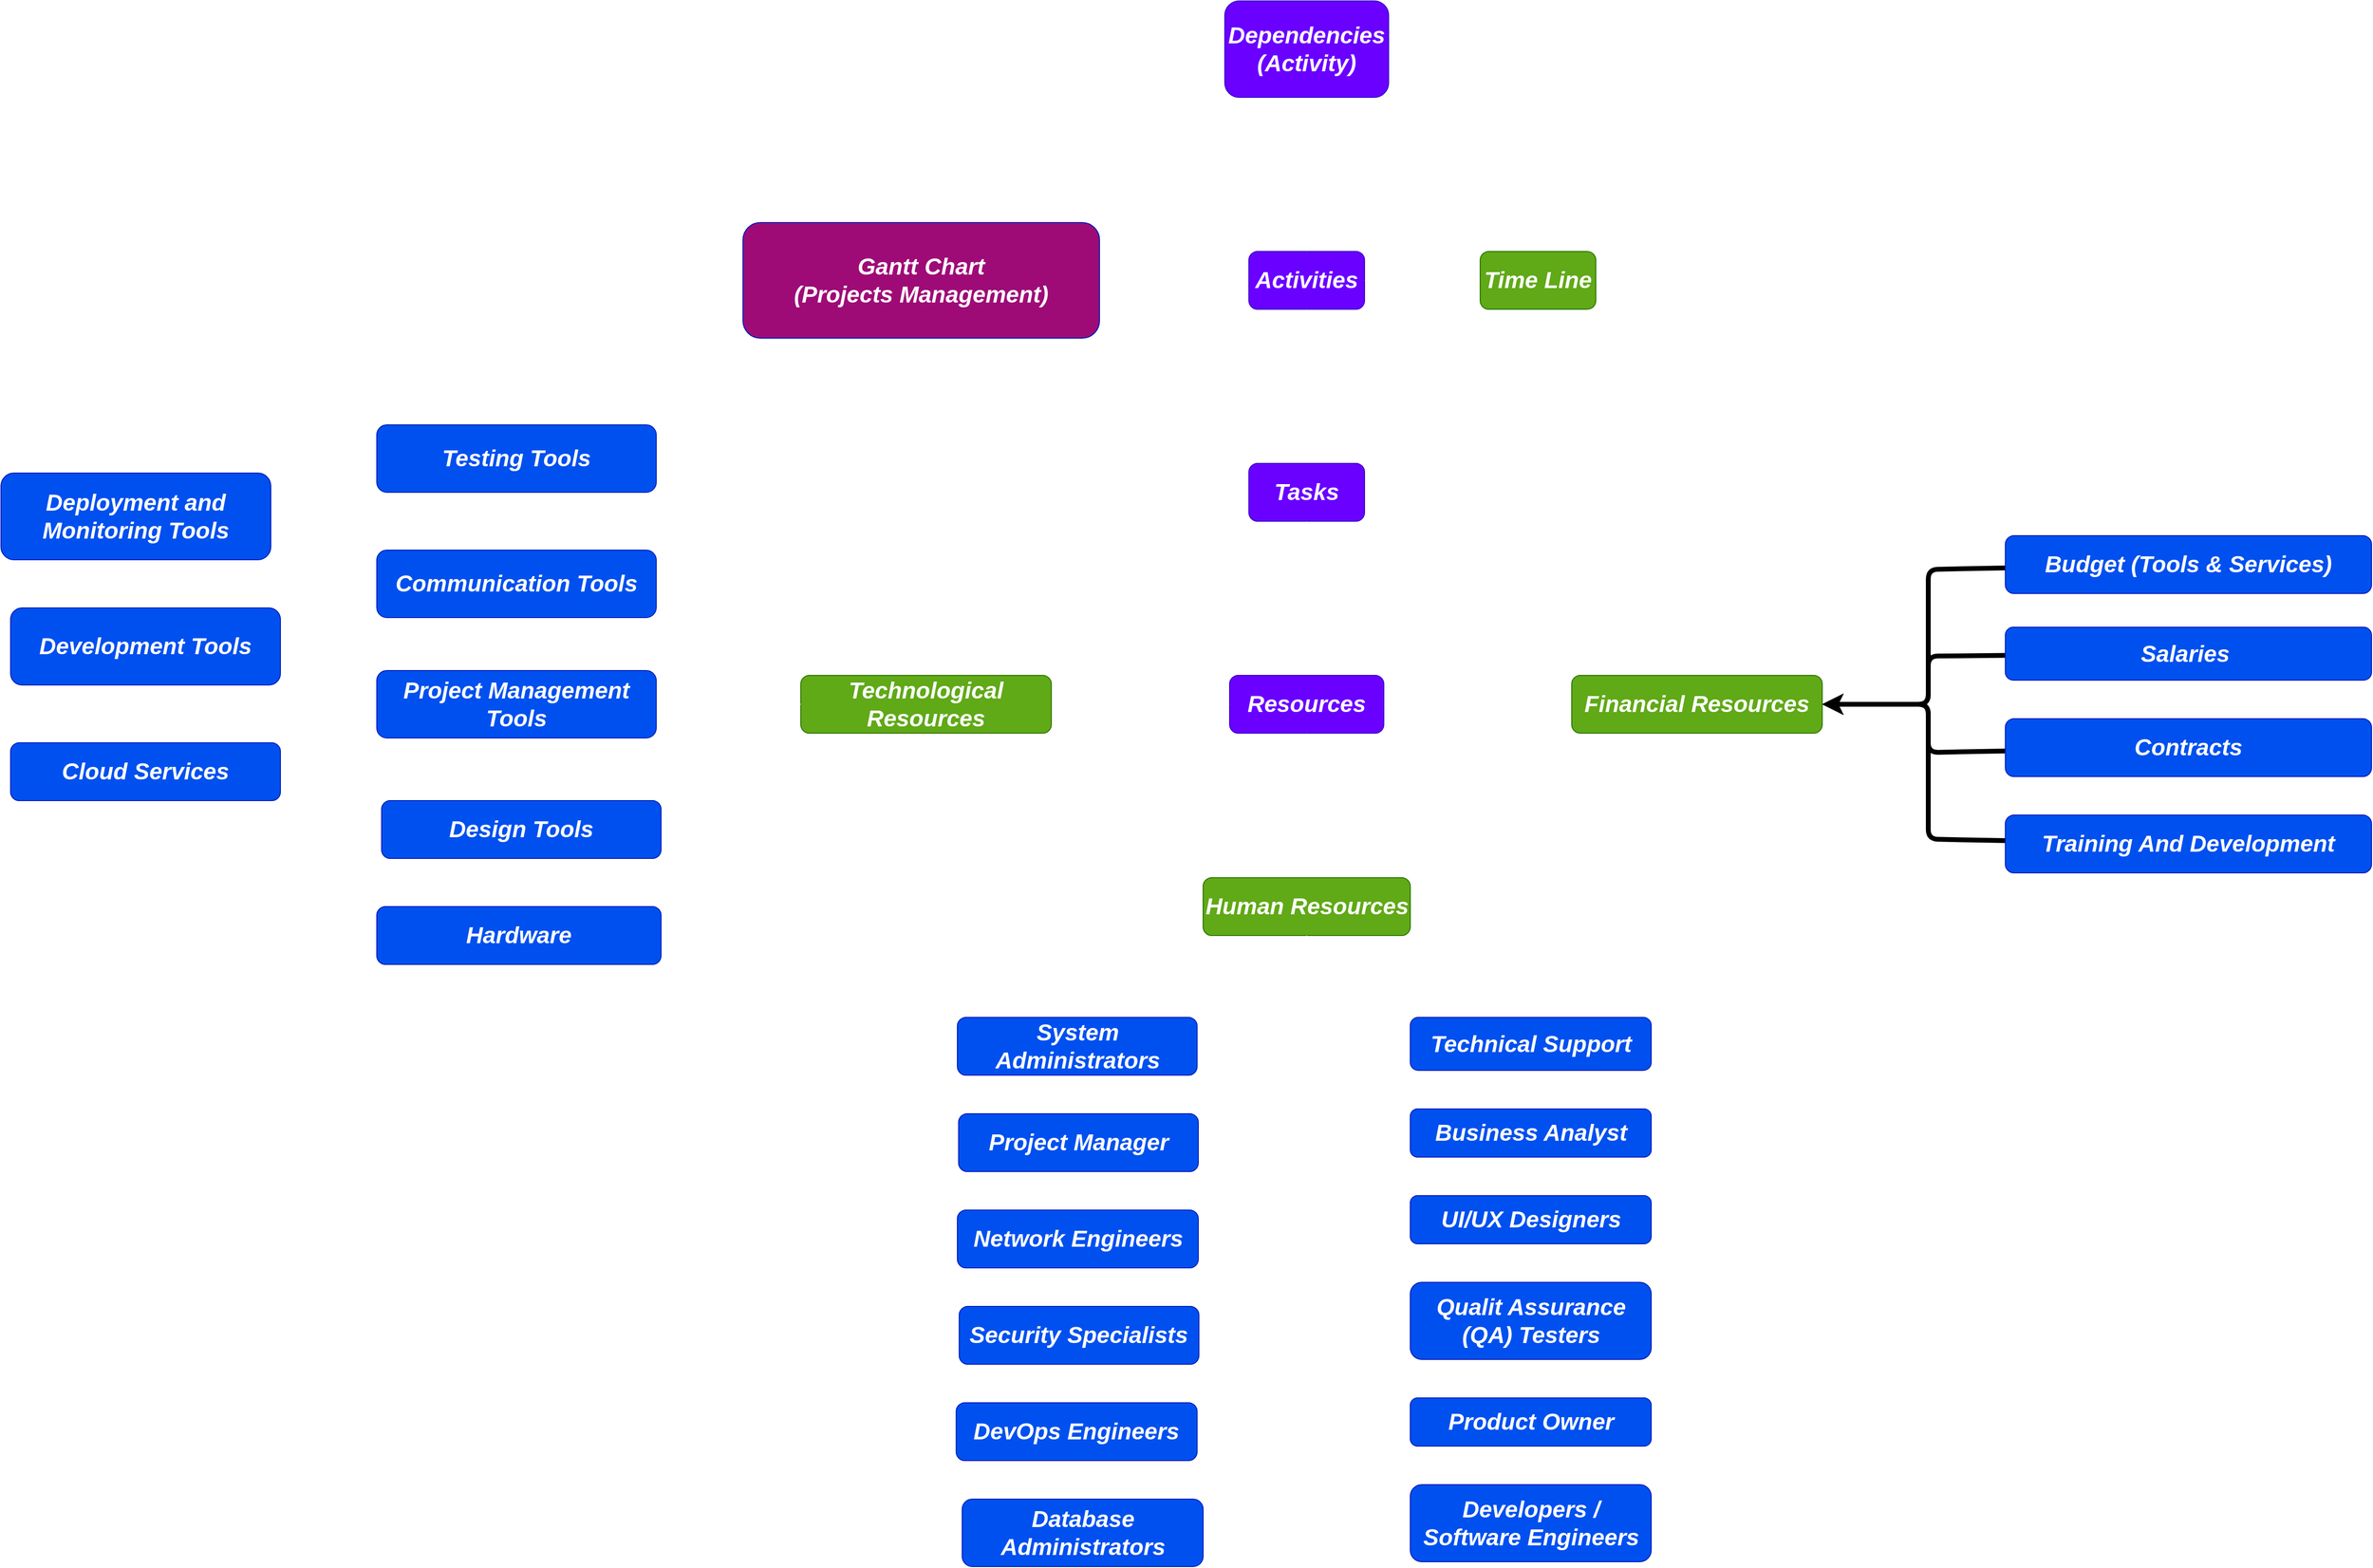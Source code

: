 <mxfile>
    <diagram id="g7H8T5qK6TGrHh2ML3JJ" name="Page-1">
        <mxGraphModel dx="3229" dy="1269" grid="1" gridSize="10" guides="1" tooltips="1" connect="1" arrows="1" fold="1" page="1" pageScale="1" pageWidth="850" pageHeight="1100" math="0" shadow="0">
            <root>
                <mxCell id="0"/>
                <mxCell id="1" parent="0"/>
                <mxCell id="47" style="edgeStyle=none;html=1;entryX=1;entryY=0.5;entryDx=0;entryDy=0;fontSize=24;fillColor=#d80073;strokeColor=#FFFFFF;strokeWidth=5;fontStyle=3" parent="1" source="2" target="46" edge="1">
                    <mxGeometry relative="1" as="geometry"/>
                </mxCell>
                <mxCell id="2" value="&lt;font style=&quot;font-size: 24px;&quot;&gt;Activities&lt;/font&gt;" style="rounded=1;whiteSpace=wrap;html=1;fillColor=#6a00ff;fontColor=#ffffff;strokeColor=#3700CC;fontStyle=3;fontSize=24;" parent="1" vertex="1">
                    <mxGeometry x="-75" y="610" width="120" height="60" as="geometry"/>
                </mxCell>
                <mxCell id="4" style="edgeStyle=none;html=1;entryX=1;entryY=0.5;entryDx=0;entryDy=0;fontSize=24;fillColor=#60a917;strokeColor=#FFFFFF;strokeWidth=5;fontStyle=3" parent="1" source="3" target="2" edge="1">
                    <mxGeometry relative="1" as="geometry"/>
                </mxCell>
                <mxCell id="15" style="edgeStyle=none;html=1;entryX=1;entryY=0.5;entryDx=0;entryDy=0;fontSize=24;fillColor=#60a917;strokeColor=#FFFFFF;strokeWidth=5;fontStyle=3" parent="1" source="3" target="13" edge="1">
                    <mxGeometry relative="1" as="geometry">
                        <Array as="points">
                            <mxPoint x="225" y="400"/>
                        </Array>
                    </mxGeometry>
                </mxCell>
                <mxCell id="17" style="edgeStyle=none;html=1;entryX=1;entryY=0.5;entryDx=0;entryDy=0;fontSize=24;fillColor=#60a917;strokeColor=#FFFFFF;strokeWidth=5;fontStyle=3" parent="1" source="3" target="11" edge="1">
                    <mxGeometry relative="1" as="geometry">
                        <Array as="points">
                            <mxPoint x="225" y="860"/>
                        </Array>
                    </mxGeometry>
                </mxCell>
                <mxCell id="3" value="&lt;font style=&quot;font-size: 24px;&quot;&gt;Time Line&lt;/font&gt;" style="rounded=1;whiteSpace=wrap;html=1;fillColor=#60a917;fontColor=#ffffff;strokeColor=#2D7600;fontStyle=3;fontSize=24;" parent="1" vertex="1">
                    <mxGeometry x="165" y="610" width="120" height="60" as="geometry"/>
                </mxCell>
                <mxCell id="16" style="edgeStyle=none;html=1;fontSize=24;fillColor=#6a00ff;strokeColor=#FFFFFF;strokeWidth=5;fontStyle=3" parent="1" source="11" target="2" edge="1">
                    <mxGeometry relative="1" as="geometry"/>
                </mxCell>
                <mxCell id="11" value="Tasks" style="rounded=1;whiteSpace=wrap;html=1;fontSize=24;fillColor=#6a00ff;fontColor=#ffffff;strokeColor=#3700CC;fontStyle=3" parent="1" vertex="1">
                    <mxGeometry x="-75" y="830" width="120" height="60" as="geometry"/>
                </mxCell>
                <mxCell id="14" style="edgeStyle=none;html=1;fontSize=24;fillColor=#6a00ff;strokeColor=#FFFFFF;strokeWidth=5;fontStyle=3" parent="1" source="13" target="2" edge="1">
                    <mxGeometry relative="1" as="geometry"/>
                </mxCell>
                <mxCell id="13" value="Dependencies&lt;br style=&quot;font-size: 24px;&quot;&gt;(Activity)" style="rounded=1;whiteSpace=wrap;html=1;fontSize=24;fillColor=#6a00ff;fontColor=#ffffff;strokeColor=#3700CC;fontStyle=3" parent="1" vertex="1">
                    <mxGeometry x="-100" y="350" width="170" height="100" as="geometry"/>
                </mxCell>
                <mxCell id="23" style="edgeStyle=none;html=1;fontSize=24;exitX=0.5;exitY=0;exitDx=0;exitDy=0;fillColor=#6a00ff;strokeColor=#FFFFFF;strokeWidth=5;fontStyle=3" parent="1" source="19" target="11" edge="1">
                    <mxGeometry relative="1" as="geometry">
                        <mxPoint x="-15" y="1050" as="sourcePoint"/>
                    </mxGeometry>
                </mxCell>
                <mxCell id="19" value="Resources" style="rounded=1;whiteSpace=wrap;html=1;fontSize=24;fillColor=#6a00ff;fontColor=#ffffff;strokeColor=#3700CC;fontStyle=3" parent="1" vertex="1">
                    <mxGeometry x="-95" y="1050" width="160" height="60" as="geometry"/>
                </mxCell>
                <mxCell id="45" style="edgeStyle=none;html=1;fontSize=24;fillColor=#60a917;strokeColor=#FFFFFF;strokeWidth=5;fontStyle=3" parent="1" source="40" target="19" edge="1">
                    <mxGeometry relative="1" as="geometry"/>
                </mxCell>
                <mxCell id="40" value="Financial Resources" style="rounded=1;whiteSpace=wrap;html=1;fontSize=24;fillColor=#60a917;fontColor=#ffffff;strokeColor=#2D7600;fontStyle=3" parent="1" vertex="1">
                    <mxGeometry x="260" y="1050" width="260" height="60" as="geometry"/>
                </mxCell>
                <mxCell id="43" style="edgeStyle=none;html=1;fontSize=24;fillColor=#60a917;strokeColor=#FFFFFF;strokeWidth=5;fontStyle=3" parent="1" source="41" target="19" edge="1">
                    <mxGeometry relative="1" as="geometry"/>
                </mxCell>
                <mxCell id="41" value="Human Resources" style="rounded=1;whiteSpace=wrap;html=1;fontSize=24;fillColor=#60a917;fontColor=#ffffff;strokeColor=#2D7600;fontStyle=3" parent="1" vertex="1">
                    <mxGeometry x="-122.5" y="1260" width="215" height="60" as="geometry"/>
                </mxCell>
                <mxCell id="44" style="edgeStyle=none;html=1;fontSize=24;fillColor=#60a917;strokeColor=#FFFFFF;strokeWidth=5;fontStyle=3" parent="1" source="42" target="19" edge="1">
                    <mxGeometry relative="1" as="geometry"/>
                </mxCell>
                <mxCell id="42" value="Technological Resources" style="rounded=1;whiteSpace=wrap;html=1;fontSize=24;fillColor=#60a917;fontColor=#ffffff;strokeColor=#2D7600;fontStyle=3" parent="1" vertex="1">
                    <mxGeometry x="-540" y="1050" width="260" height="60" as="geometry"/>
                </mxCell>
                <mxCell id="46" value="&lt;font style=&quot;font-size: 24px;&quot;&gt;&lt;span style=&quot;font-size: 24px;&quot;&gt;Gantt Chart&lt;br&gt;(Projects Management)&lt;br&gt;&lt;/span&gt;&lt;/font&gt;" style="rounded=1;whiteSpace=wrap;html=1;fontSize=24;fillColor=#9E0B77;strokeColor=#001DBC;fontStyle=3;fontColor=#ffffff;" parent="1" vertex="1">
                    <mxGeometry x="-600" y="580" width="370" height="120" as="geometry"/>
                </mxCell>
                <mxCell id="83" style="edgeStyle=none;html=1;entryX=0.5;entryY=1;entryDx=0;entryDy=0;fontSize=24;fillColor=#f5f5f5;strokeColor=#FFFFFF;strokeWidth=5;fontStyle=3" parent="1" source="48" target="41" edge="1">
                    <mxGeometry relative="1" as="geometry">
                        <Array as="points">
                            <mxPoint x="-15" y="1535"/>
                        </Array>
                    </mxGeometry>
                </mxCell>
                <mxCell id="48" value="Project Manager" style="rounded=1;whiteSpace=wrap;html=1;fontSize=24;fillColor=#0050ef;fontColor=#ffffff;strokeColor=#001DBC;fontStyle=3;gradientColor=none;" parent="1" vertex="1">
                    <mxGeometry x="-376.25" y="1505" width="248.75" height="60" as="geometry"/>
                </mxCell>
                <mxCell id="86" style="edgeStyle=none;html=1;entryX=0.5;entryY=1;entryDx=0;entryDy=0;fillColor=#f5f5f5;strokeColor=#FFFFFF;strokeWidth=5;fontStyle=3;fontSize=24;" parent="1" source="49" target="41" edge="1">
                    <mxGeometry relative="1" as="geometry">
                        <Array as="points">
                            <mxPoint x="-15" y="1615"/>
                        </Array>
                    </mxGeometry>
                </mxCell>
                <mxCell id="49" value="UI/UX Designers" style="rounded=1;whiteSpace=wrap;html=1;fontSize=24;fillColor=#0050ef;fontColor=#ffffff;strokeColor=#001DBC;fontStyle=3;gradientColor=none;" parent="1" vertex="1">
                    <mxGeometry x="92.5" y="1590" width="250" height="50" as="geometry"/>
                </mxCell>
                <mxCell id="91" style="edgeStyle=none;html=1;entryX=0.5;entryY=1;entryDx=0;entryDy=0;fillColor=#f5f5f5;strokeColor=#FFFFFF;strokeWidth=5;fontStyle=3;fontSize=24;" parent="1" source="50" target="41" edge="1">
                    <mxGeometry relative="1" as="geometry">
                        <Array as="points">
                            <mxPoint x="-15" y="1940"/>
                        </Array>
                    </mxGeometry>
                </mxCell>
                <mxCell id="50" value="Database Administrators" style="rounded=1;whiteSpace=wrap;html=1;fontSize=24;fillColor=#0050ef;fontColor=#ffffff;strokeColor=#001DBC;fontStyle=3;gradientColor=none;" parent="1" vertex="1">
                    <mxGeometry x="-372.5" y="1905" width="250" height="70" as="geometry"/>
                </mxCell>
                <mxCell id="88" style="edgeStyle=none;html=1;entryX=0.5;entryY=1;entryDx=0;entryDy=0;fillColor=#f5f5f5;strokeColor=#FFFFFF;strokeWidth=5;fontStyle=3;fontSize=24;" parent="1" source="51" target="41" edge="1">
                    <mxGeometry relative="1" as="geometry">
                        <Array as="points">
                            <mxPoint x="-15" y="1720"/>
                        </Array>
                    </mxGeometry>
                </mxCell>
                <mxCell id="51" value="Qualit Assurance (QA) Testers" style="rounded=1;whiteSpace=wrap;html=1;fontSize=24;fillColor=#0050ef;fontColor=#ffffff;strokeColor=#001DBC;fontStyle=3;gradientColor=none;" parent="1" vertex="1">
                    <mxGeometry x="92.5" y="1680" width="250" height="80" as="geometry"/>
                </mxCell>
                <mxCell id="85" style="edgeStyle=none;html=1;entryX=0.5;entryY=1;entryDx=0;entryDy=0;fillColor=#f5f5f5;strokeColor=#FFFFFF;strokeWidth=5;fontStyle=3;fontSize=24;" parent="1" source="52" target="41" edge="1">
                    <mxGeometry relative="1" as="geometry">
                        <Array as="points">
                            <mxPoint x="-15" y="1635"/>
                        </Array>
                    </mxGeometry>
                </mxCell>
                <mxCell id="52" value="Network Engineers" style="rounded=1;whiteSpace=wrap;html=1;fontSize=24;fillColor=#0050ef;fontColor=#ffffff;strokeColor=#001DBC;fontStyle=3;gradientColor=none;" parent="1" vertex="1">
                    <mxGeometry x="-377.5" y="1605" width="250" height="60" as="geometry"/>
                </mxCell>
                <mxCell id="79" style="edgeStyle=none;html=1;entryX=0.5;entryY=1;entryDx=0;entryDy=0;fontSize=24;fillColor=#f5f5f5;strokeColor=#FFFFFF;strokeWidth=5;fontStyle=3" parent="1" source="53" target="41" edge="1">
                    <mxGeometry relative="1" as="geometry">
                        <Array as="points">
                            <mxPoint x="-15" y="1435"/>
                        </Array>
                    </mxGeometry>
                </mxCell>
                <mxCell id="53" value="System Administrators" style="rounded=1;whiteSpace=wrap;html=1;fontSize=24;fillColor=#0050ef;fontColor=#ffffff;strokeColor=#001DBC;fontStyle=3;gradientColor=none;" parent="1" vertex="1">
                    <mxGeometry x="-377.5" y="1405" width="248.75" height="60" as="geometry"/>
                </mxCell>
                <mxCell id="92" style="edgeStyle=none;html=1;entryX=0.5;entryY=1;entryDx=0;entryDy=0;fillColor=#f5f5f5;strokeColor=#FFFFFF;strokeWidth=5;fontStyle=3;fontSize=24;" parent="1" source="54" target="41" edge="1">
                    <mxGeometry relative="1" as="geometry">
                        <Array as="points">
                            <mxPoint x="-15" y="1930"/>
                        </Array>
                    </mxGeometry>
                </mxCell>
                <mxCell id="54" value="Developers / Software Engineers" style="rounded=1;whiteSpace=wrap;html=1;fontSize=24;fillColor=#0050ef;fontColor=#ffffff;strokeColor=#001DBC;fontStyle=3;gradientColor=none;" parent="1" vertex="1">
                    <mxGeometry x="92.5" y="1890" width="250" height="80" as="geometry"/>
                </mxCell>
                <mxCell id="84" style="edgeStyle=none;html=1;entryX=0.5;entryY=1;entryDx=0;entryDy=0;fontSize=24;fillColor=#f5f5f5;strokeColor=#FFFFFF;strokeWidth=5;fontStyle=3" parent="1" source="55" target="41" edge="1">
                    <mxGeometry relative="1" as="geometry">
                        <Array as="points">
                            <mxPoint x="-15" y="1525"/>
                        </Array>
                    </mxGeometry>
                </mxCell>
                <mxCell id="55" value="Business Analyst" style="rounded=1;whiteSpace=wrap;html=1;fontSize=24;fillColor=#0050ef;fontColor=#ffffff;strokeColor=#001DBC;fontStyle=3;gradientColor=none;" parent="1" vertex="1">
                    <mxGeometry x="92.5" y="1500" width="250" height="50" as="geometry"/>
                </mxCell>
                <mxCell id="80" style="edgeStyle=none;html=1;fontSize=24;entryX=0.5;entryY=1;entryDx=0;entryDy=0;fillColor=#f5f5f5;strokeColor=#FFFFFF;strokeWidth=5;fontStyle=3" parent="1" source="57" target="41" edge="1">
                    <mxGeometry relative="1" as="geometry">
                        <mxPoint x="-20" y="1320" as="targetPoint"/>
                        <Array as="points">
                            <mxPoint x="-15" y="1433"/>
                        </Array>
                    </mxGeometry>
                </mxCell>
                <mxCell id="57" value="Technical Support" style="rounded=1;whiteSpace=wrap;html=1;fontSize=24;fillColor=#0050ef;fontColor=#ffffff;strokeColor=#001DBC;fontStyle=3;gradientColor=none;" parent="1" vertex="1">
                    <mxGeometry x="92.5" y="1405" width="250" height="55" as="geometry"/>
                </mxCell>
                <mxCell id="90" style="edgeStyle=none;html=1;entryX=0.5;entryY=1;entryDx=0;entryDy=0;fillColor=#f5f5f5;strokeColor=#FFFFFF;strokeWidth=5;fontStyle=3;fontSize=24;" parent="1" source="58" target="41" edge="1">
                    <mxGeometry relative="1" as="geometry">
                        <Array as="points">
                            <mxPoint x="-15" y="1825"/>
                        </Array>
                    </mxGeometry>
                </mxCell>
                <mxCell id="58" value="Product Owner" style="rounded=1;whiteSpace=wrap;html=1;fontSize=24;fillColor=#0050ef;fontColor=#ffffff;strokeColor=#001DBC;fontStyle=3;gradientColor=none;" parent="1" vertex="1">
                    <mxGeometry x="92.5" y="1800" width="250" height="50" as="geometry"/>
                </mxCell>
                <mxCell id="76" style="edgeStyle=none;html=1;fontSize=24;fillColor=#0050ef;strokeColor=#FFFFFF;strokeWidth=5;fontStyle=3" parent="1" edge="1">
                    <mxGeometry relative="1" as="geometry">
                        <mxPoint x="-540" y="1080" as="targetPoint"/>
                        <Array as="points">
                            <mxPoint x="-610" y="1020"/>
                            <mxPoint x="-610" y="1080"/>
                        </Array>
                        <mxPoint x="-1090" y="1020" as="sourcePoint"/>
                    </mxGeometry>
                </mxCell>
                <mxCell id="59" value="Development Tools" style="rounded=1;whiteSpace=wrap;html=1;fontSize=24;fillColor=#0050ef;fontColor=#ffffff;strokeColor=#001DBC;fontStyle=3" parent="1" vertex="1">
                    <mxGeometry x="-1360" y="980" width="280" height="80" as="geometry"/>
                </mxCell>
                <mxCell id="89" style="edgeStyle=none;html=1;entryX=0.5;entryY=1;entryDx=0;entryDy=0;fillColor=#f5f5f5;strokeColor=#FFFFFF;strokeWidth=5;fontStyle=3;fontSize=24;" parent="1" source="60" target="41" edge="1">
                    <mxGeometry relative="1" as="geometry">
                        <Array as="points">
                            <mxPoint x="-15" y="1835"/>
                        </Array>
                    </mxGeometry>
                </mxCell>
                <mxCell id="60" value="DevOps Engineers" style="rounded=1;whiteSpace=wrap;html=1;fontSize=24;fillColor=#0050ef;fontColor=#ffffff;strokeColor=#001DBC;fontStyle=3;gradientColor=none;" parent="1" vertex="1">
                    <mxGeometry x="-378.75" y="1805" width="250" height="60" as="geometry"/>
                </mxCell>
                <mxCell id="87" style="edgeStyle=none;html=1;entryX=0.5;entryY=1;entryDx=0;entryDy=0;fillColor=#f5f5f5;strokeColor=#FFFFFF;strokeWidth=5;fontStyle=3;fontSize=24;" parent="1" source="61" target="41" edge="1">
                    <mxGeometry relative="1" as="geometry">
                        <Array as="points">
                            <mxPoint x="-15" y="1735"/>
                        </Array>
                    </mxGeometry>
                </mxCell>
                <mxCell id="61" value="Security Specialists" style="rounded=1;whiteSpace=wrap;html=1;fontSize=24;fillColor=#0050ef;fontColor=#ffffff;strokeColor=#001DBC;fontStyle=3;gradientColor=none;" parent="1" vertex="1">
                    <mxGeometry x="-375.62" y="1705" width="248.75" height="60" as="geometry"/>
                </mxCell>
                <mxCell id="75" style="edgeStyle=none;html=1;fontSize=24;fillColor=#0050ef;strokeColor=#FFFFFF;strokeWidth=5;fontStyle=3" parent="1" source="64" edge="1">
                    <mxGeometry relative="1" as="geometry">
                        <mxPoint x="-540" y="1080" as="targetPoint"/>
                        <Array as="points">
                            <mxPoint x="-610" y="825"/>
                            <mxPoint x="-610" y="1080"/>
                        </Array>
                    </mxGeometry>
                </mxCell>
                <mxCell id="64" value="Testing Tools" style="rounded=1;whiteSpace=wrap;html=1;fontSize=24;fillColor=#0050ef;fontColor=#ffffff;strokeColor=#001DBC;fontStyle=3" parent="1" vertex="1">
                    <mxGeometry x="-980" y="790" width="290" height="70" as="geometry"/>
                </mxCell>
                <mxCell id="71" style="edgeStyle=none;html=1;fontSize=24;fillColor=#0050ef;strokeColor=#FFFFFF;strokeWidth=5;fontStyle=3" parent="1" source="65" target="42" edge="1">
                    <mxGeometry relative="1" as="geometry"/>
                </mxCell>
                <mxCell id="65" value="Project Management Tools" style="rounded=1;whiteSpace=wrap;html=1;fontSize=24;fillColor=#0050ef;fontColor=#ffffff;strokeColor=#001DBC;fontStyle=3" parent="1" vertex="1">
                    <mxGeometry x="-980" y="1045" width="290" height="70" as="geometry"/>
                </mxCell>
                <mxCell id="73" style="edgeStyle=none;html=1;entryX=0;entryY=0.5;entryDx=0;entryDy=0;fontSize=24;fillColor=#0050ef;strokeColor=#FFFFFF;strokeWidth=5;fontStyle=3" parent="1" source="66" target="42" edge="1">
                    <mxGeometry relative="1" as="geometry">
                        <Array as="points">
                            <mxPoint x="-610" y="1210"/>
                            <mxPoint x="-610" y="1080"/>
                        </Array>
                    </mxGeometry>
                </mxCell>
                <mxCell id="66" value="Design Tools" style="rounded=1;whiteSpace=wrap;html=1;fontSize=24;fillColor=#0050ef;fontColor=#ffffff;strokeColor=#001DBC;fontStyle=3" parent="1" vertex="1">
                    <mxGeometry x="-975" y="1180" width="290" height="60" as="geometry"/>
                </mxCell>
                <mxCell id="72" style="edgeStyle=none;html=1;entryX=0;entryY=0.5;entryDx=0;entryDy=0;fontSize=24;fillColor=#0050ef;strokeColor=#FFFFFF;strokeWidth=5;fontStyle=3" parent="1" source="67" target="42" edge="1">
                    <mxGeometry relative="1" as="geometry">
                        <Array as="points">
                            <mxPoint x="-610" y="955"/>
                            <mxPoint x="-610" y="1080"/>
                        </Array>
                    </mxGeometry>
                </mxCell>
                <mxCell id="67" value="Communication Tools" style="rounded=1;whiteSpace=wrap;html=1;fontSize=24;fillColor=#0050ef;fontColor=#ffffff;strokeColor=#001DBC;fontStyle=3" parent="1" vertex="1">
                    <mxGeometry x="-980" y="920" width="290" height="70" as="geometry"/>
                </mxCell>
                <mxCell id="78" style="edgeStyle=none;html=1;entryX=0;entryY=0.5;entryDx=0;entryDy=0;fontSize=24;fillColor=#0050ef;strokeColor=#FFFFFF;strokeWidth=5;fontStyle=3" parent="1" target="42" edge="1">
                    <mxGeometry relative="1" as="geometry">
                        <Array as="points">
                            <mxPoint x="-610" y="890"/>
                            <mxPoint x="-610" y="1080"/>
                        </Array>
                        <mxPoint x="-1100" y="886.111" as="sourcePoint"/>
                    </mxGeometry>
                </mxCell>
                <mxCell id="68" value="Deployment and Monitoring Tools" style="rounded=1;whiteSpace=wrap;html=1;fontSize=24;fillColor=#0050ef;fontColor=#ffffff;strokeColor=#001DBC;fontStyle=3" parent="1" vertex="1">
                    <mxGeometry x="-1370" y="840" width="280" height="90" as="geometry"/>
                </mxCell>
                <mxCell id="77" style="edgeStyle=none;html=1;entryX=0;entryY=0.5;entryDx=0;entryDy=0;fontSize=24;fillColor=#0050ef;strokeColor=#FFFFFF;strokeWidth=5;fontStyle=3" parent="1" target="42" edge="1">
                    <mxGeometry relative="1" as="geometry">
                        <Array as="points">
                            <mxPoint x="-610" y="1150"/>
                            <mxPoint x="-610" y="1080"/>
                        </Array>
                        <mxPoint x="-1090" y="1150" as="sourcePoint"/>
                    </mxGeometry>
                </mxCell>
                <mxCell id="69" value="Cloud Services" style="rounded=1;whiteSpace=wrap;html=1;fontSize=24;fillColor=#0050ef;fontColor=#ffffff;strokeColor=#001DBC;fontStyle=3" parent="1" vertex="1">
                    <mxGeometry x="-1360" y="1120" width="280" height="60" as="geometry"/>
                </mxCell>
                <mxCell id="74" style="edgeStyle=none;html=1;entryX=0;entryY=0.5;entryDx=0;entryDy=0;fontSize=24;fillColor=#0050ef;strokeColor=#FFFFFF;strokeWidth=5;fontStyle=3" parent="1" source="70" target="42" edge="1">
                    <mxGeometry relative="1" as="geometry">
                        <Array as="points">
                            <mxPoint x="-610" y="1320"/>
                            <mxPoint x="-610" y="1080"/>
                        </Array>
                    </mxGeometry>
                </mxCell>
                <mxCell id="70" value="Hardware" style="rounded=1;whiteSpace=wrap;html=1;fontSize=24;fillColor=#0050ef;fontColor=#ffffff;strokeColor=#001DBC;fontStyle=3" parent="1" vertex="1">
                    <mxGeometry x="-980" y="1290" width="295" height="60" as="geometry"/>
                </mxCell>
                <mxCell id="100" style="edgeStyle=none;html=1;entryX=1;entryY=0.5;entryDx=0;entryDy=0;strokeWidth=5;fontSize=24;" parent="1" source="94" target="40" edge="1">
                    <mxGeometry relative="1" as="geometry">
                        <Array as="points">
                            <mxPoint x="630" y="1220"/>
                            <mxPoint x="630" y="1080"/>
                        </Array>
                    </mxGeometry>
                </mxCell>
                <mxCell id="94" value="Training And Development" style="rounded=1;whiteSpace=wrap;html=1;fontSize=24;fillColor=#0050ef;fontColor=#ffffff;strokeColor=#001DBC;fontStyle=3" parent="1" vertex="1">
                    <mxGeometry x="710" y="1195" width="380" height="60" as="geometry"/>
                </mxCell>
                <mxCell id="102" style="edgeStyle=none;html=1;entryX=1;entryY=0.5;entryDx=0;entryDy=0;strokeWidth=5;fontSize=24;" parent="1" source="95" target="40" edge="1">
                    <mxGeometry relative="1" as="geometry">
                        <Array as="points">
                            <mxPoint x="630" y="1030"/>
                            <mxPoint x="630" y="1080"/>
                        </Array>
                    </mxGeometry>
                </mxCell>
                <mxCell id="95" value="Salaries&amp;nbsp;" style="rounded=1;whiteSpace=wrap;html=1;fontSize=24;fillColor=#0050ef;fontColor=#ffffff;strokeColor=#001DBC;fontStyle=3" parent="1" vertex="1">
                    <mxGeometry x="710" y="1000" width="380" height="55" as="geometry"/>
                </mxCell>
                <mxCell id="99" style="edgeStyle=none;html=1;entryX=1;entryY=0.5;entryDx=0;entryDy=0;strokeWidth=5;fontSize=24;" parent="1" source="96" target="40" edge="1">
                    <mxGeometry relative="1" as="geometry">
                        <Array as="points">
                            <mxPoint x="630" y="940"/>
                            <mxPoint x="630" y="1080"/>
                        </Array>
                    </mxGeometry>
                </mxCell>
                <mxCell id="96" value="Budget (Tools &amp;amp; Services)" style="rounded=1;whiteSpace=wrap;html=1;fontSize=24;fillColor=#0050ef;fontColor=#ffffff;strokeColor=#001DBC;fontStyle=3" parent="1" vertex="1">
                    <mxGeometry x="710" y="905" width="380" height="60" as="geometry"/>
                </mxCell>
                <mxCell id="101" style="edgeStyle=none;html=1;entryX=1;entryY=0.5;entryDx=0;entryDy=0;strokeWidth=5;fontSize=24;" parent="1" source="97" target="40" edge="1">
                    <mxGeometry relative="1" as="geometry">
                        <Array as="points">
                            <mxPoint x="630" y="1130"/>
                            <mxPoint x="630" y="1080"/>
                        </Array>
                    </mxGeometry>
                </mxCell>
                <mxCell id="97" value="Contracts" style="rounded=1;whiteSpace=wrap;html=1;fontSize=24;fillColor=#0050ef;fontColor=#ffffff;strokeColor=#001DBC;fontStyle=3" parent="1" vertex="1">
                    <mxGeometry x="710" y="1095" width="380" height="60" as="geometry"/>
                </mxCell>
            </root>
        </mxGraphModel>
    </diagram>
</mxfile>